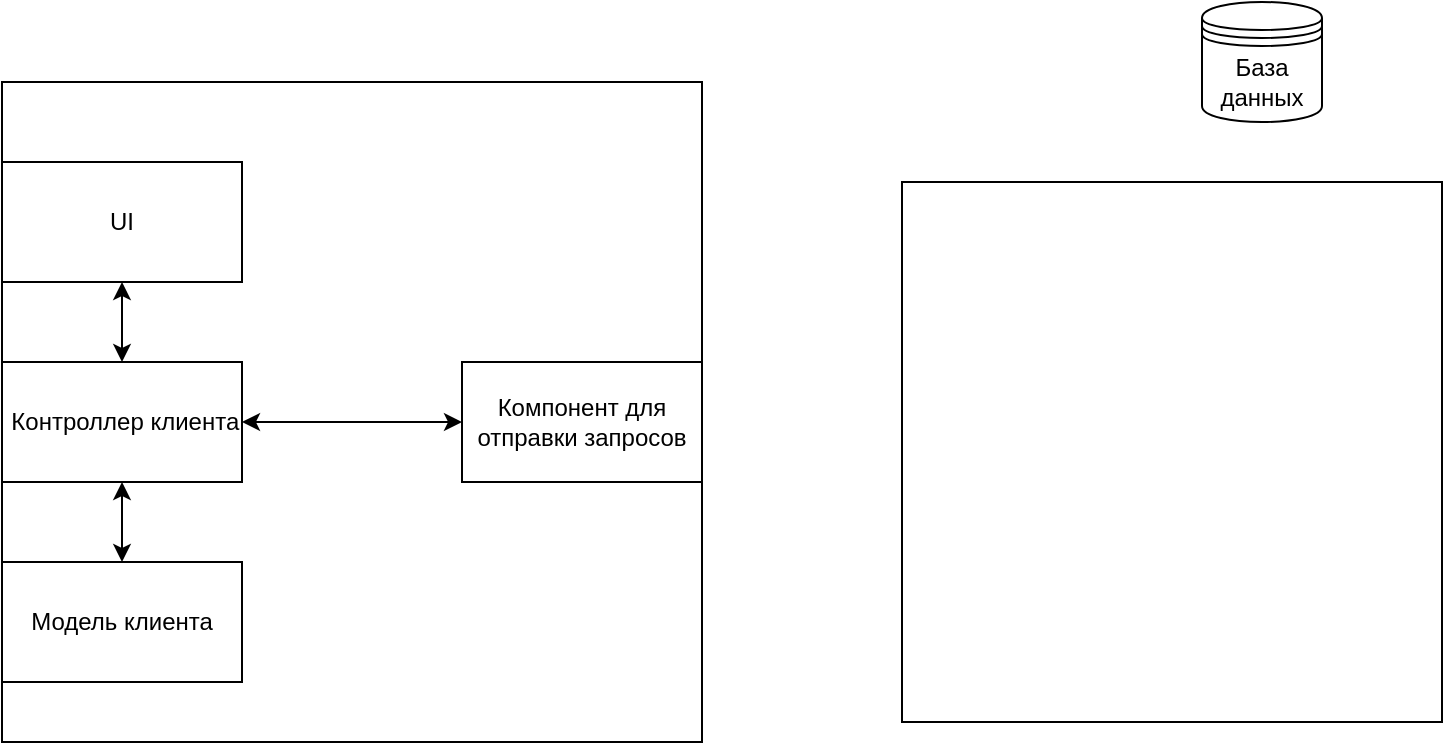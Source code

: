 <mxfile version="23.1.3" type="github">
  <diagram name="Страница — 1" id="NI1FXre34gQgewwY15hS">
    <mxGraphModel dx="819" dy="426" grid="1" gridSize="10" guides="1" tooltips="1" connect="1" arrows="1" fold="1" page="1" pageScale="1" pageWidth="827" pageHeight="1169" math="0" shadow="0">
      <root>
        <mxCell id="0" />
        <mxCell id="1" parent="0" />
        <mxCell id="oiHtKV0d4ygHTh5KHGC5-15" value="База данных" style="shape=datastore;whiteSpace=wrap;html=1;" vertex="1" parent="1">
          <mxGeometry x="690" y="490" width="60" height="60" as="geometry" />
        </mxCell>
        <mxCell id="oiHtKV0d4ygHTh5KHGC5-16" value="" style="rounded=0;whiteSpace=wrap;html=1;" vertex="1" parent="1">
          <mxGeometry x="90" y="530" width="350" height="330" as="geometry" />
        </mxCell>
        <mxCell id="oiHtKV0d4ygHTh5KHGC5-22" style="edgeStyle=orthogonalEdgeStyle;rounded=0;orthogonalLoop=1;jettySize=auto;html=1;exitX=0.5;exitY=1;exitDx=0;exitDy=0;entryX=0.5;entryY=0;entryDx=0;entryDy=0;startArrow=classic;startFill=1;" edge="1" parent="1" source="oiHtKV0d4ygHTh5KHGC5-18" target="oiHtKV0d4ygHTh5KHGC5-19">
          <mxGeometry relative="1" as="geometry" />
        </mxCell>
        <mxCell id="oiHtKV0d4ygHTh5KHGC5-18" value="UI" style="rounded=0;whiteSpace=wrap;html=1;" vertex="1" parent="1">
          <mxGeometry x="90" y="570" width="120" height="60" as="geometry" />
        </mxCell>
        <mxCell id="oiHtKV0d4ygHTh5KHGC5-24" style="edgeStyle=orthogonalEdgeStyle;rounded=0;orthogonalLoop=1;jettySize=auto;html=1;exitX=1;exitY=0.5;exitDx=0;exitDy=0;entryX=0;entryY=0.5;entryDx=0;entryDy=0;startArrow=classic;startFill=1;" edge="1" parent="1" source="oiHtKV0d4ygHTh5KHGC5-19" target="oiHtKV0d4ygHTh5KHGC5-20">
          <mxGeometry relative="1" as="geometry" />
        </mxCell>
        <mxCell id="oiHtKV0d4ygHTh5KHGC5-19" value="&amp;nbsp;Контроллер клиента" style="rounded=0;whiteSpace=wrap;html=1;" vertex="1" parent="1">
          <mxGeometry x="90" y="670" width="120" height="60" as="geometry" />
        </mxCell>
        <mxCell id="oiHtKV0d4ygHTh5KHGC5-20" value="Компонент для отправки запросов" style="rounded=0;whiteSpace=wrap;html=1;" vertex="1" parent="1">
          <mxGeometry x="320" y="670" width="120" height="60" as="geometry" />
        </mxCell>
        <mxCell id="oiHtKV0d4ygHTh5KHGC5-23" style="edgeStyle=orthogonalEdgeStyle;rounded=0;orthogonalLoop=1;jettySize=auto;html=1;exitX=0.5;exitY=0;exitDx=0;exitDy=0;entryX=0.5;entryY=1;entryDx=0;entryDy=0;startArrow=classic;startFill=1;" edge="1" parent="1" source="oiHtKV0d4ygHTh5KHGC5-21" target="oiHtKV0d4ygHTh5KHGC5-19">
          <mxGeometry relative="1" as="geometry" />
        </mxCell>
        <mxCell id="oiHtKV0d4ygHTh5KHGC5-21" value="Модель клиента" style="rounded=0;whiteSpace=wrap;html=1;" vertex="1" parent="1">
          <mxGeometry x="90" y="770" width="120" height="60" as="geometry" />
        </mxCell>
        <mxCell id="oiHtKV0d4ygHTh5KHGC5-26" value="" style="rounded=0;whiteSpace=wrap;html=1;" vertex="1" parent="1">
          <mxGeometry x="540" y="580" width="270" height="270" as="geometry" />
        </mxCell>
      </root>
    </mxGraphModel>
  </diagram>
</mxfile>
